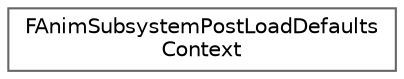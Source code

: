 digraph "Graphical Class Hierarchy"
{
 // INTERACTIVE_SVG=YES
 // LATEX_PDF_SIZE
  bgcolor="transparent";
  edge [fontname=Helvetica,fontsize=10,labelfontname=Helvetica,labelfontsize=10];
  node [fontname=Helvetica,fontsize=10,shape=box,height=0.2,width=0.4];
  rankdir="LR";
  Node0 [id="Node000000",label="FAnimSubsystemPostLoadDefaults\lContext",height=0.2,width=0.4,color="grey40", fillcolor="white", style="filled",URL="$d7/d2b/structFAnimSubsystemPostLoadDefaultsContext.html",tooltip=" "];
}
